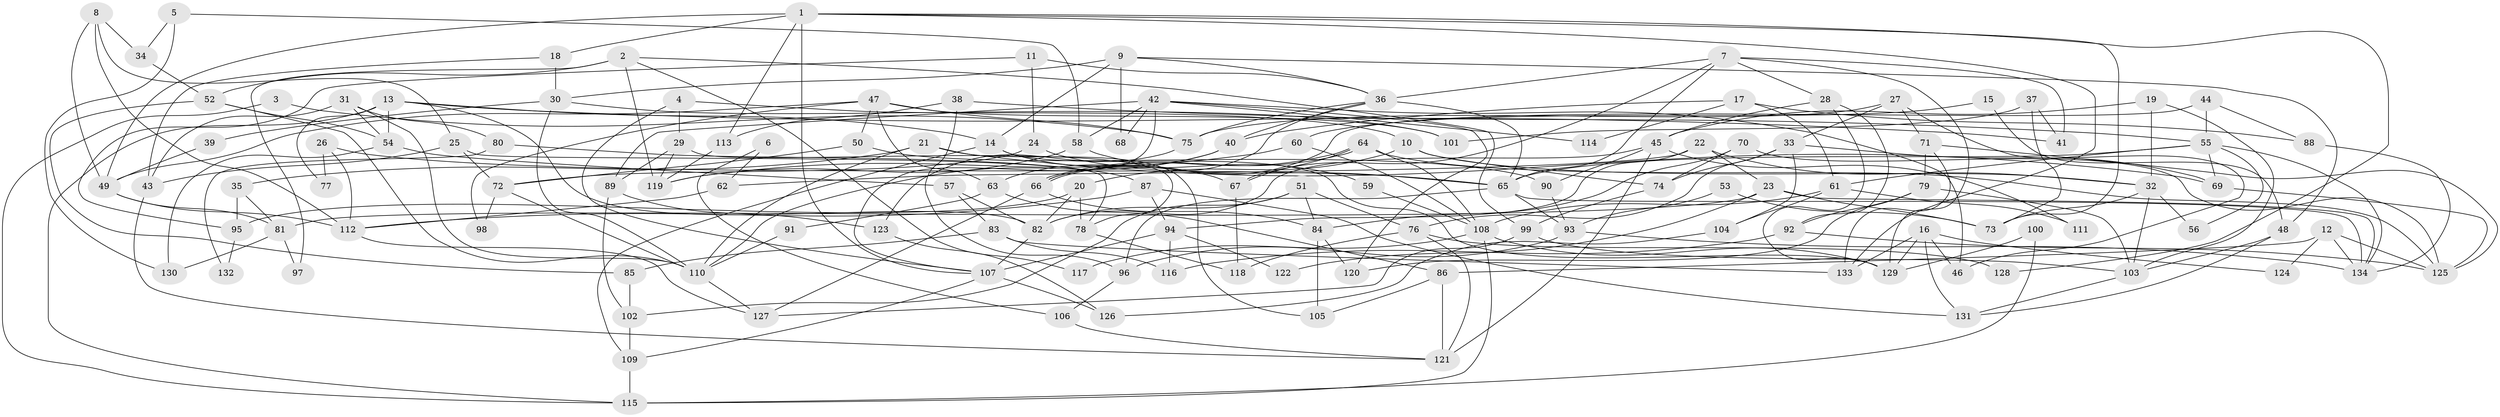 // coarse degree distribution, {7: 0.029850746268656716, 5: 0.1044776119402985, 2: 0.08955223880597014, 3: 0.2537313432835821, 11: 0.029850746268656716, 12: 0.029850746268656716, 9: 0.07462686567164178, 6: 0.14925373134328357, 10: 0.04477611940298507, 14: 0.014925373134328358, 4: 0.1044776119402985, 8: 0.04477611940298507, 20: 0.014925373134328358, 1: 0.014925373134328358}
// Generated by graph-tools (version 1.1) at 2025/18/03/04/25 18:18:45]
// undirected, 134 vertices, 268 edges
graph export_dot {
graph [start="1"]
  node [color=gray90,style=filled];
  1;
  2;
  3;
  4;
  5;
  6;
  7;
  8;
  9;
  10;
  11;
  12;
  13;
  14;
  15;
  16;
  17;
  18;
  19;
  20;
  21;
  22;
  23;
  24;
  25;
  26;
  27;
  28;
  29;
  30;
  31;
  32;
  33;
  34;
  35;
  36;
  37;
  38;
  39;
  40;
  41;
  42;
  43;
  44;
  45;
  46;
  47;
  48;
  49;
  50;
  51;
  52;
  53;
  54;
  55;
  56;
  57;
  58;
  59;
  60;
  61;
  62;
  63;
  64;
  65;
  66;
  67;
  68;
  69;
  70;
  71;
  72;
  73;
  74;
  75;
  76;
  77;
  78;
  79;
  80;
  81;
  82;
  83;
  84;
  85;
  86;
  87;
  88;
  89;
  90;
  91;
  92;
  93;
  94;
  95;
  96;
  97;
  98;
  99;
  100;
  101;
  102;
  103;
  104;
  105;
  106;
  107;
  108;
  109;
  110;
  111;
  112;
  113;
  114;
  115;
  116;
  117;
  118;
  119;
  120;
  121;
  122;
  123;
  124;
  125;
  126;
  127;
  128;
  129;
  130;
  131;
  132;
  133;
  134;
  1 -- 133;
  1 -- 49;
  1 -- 18;
  1 -- 73;
  1 -- 107;
  1 -- 113;
  1 -- 128;
  2 -- 119;
  2 -- 52;
  2 -- 97;
  2 -- 99;
  2 -- 117;
  3 -- 115;
  3 -- 75;
  4 -- 107;
  4 -- 10;
  4 -- 29;
  5 -- 58;
  5 -- 130;
  5 -- 34;
  6 -- 106;
  6 -- 62;
  7 -- 65;
  7 -- 28;
  7 -- 36;
  7 -- 41;
  7 -- 67;
  7 -- 129;
  8 -- 34;
  8 -- 49;
  8 -- 25;
  8 -- 112;
  9 -- 14;
  9 -- 36;
  9 -- 30;
  9 -- 48;
  9 -- 68;
  10 -- 32;
  10 -- 74;
  10 -- 20;
  11 -- 95;
  11 -- 36;
  11 -- 24;
  12 -- 125;
  12 -- 86;
  12 -- 124;
  12 -- 134;
  13 -- 82;
  13 -- 14;
  13 -- 41;
  13 -- 54;
  13 -- 77;
  13 -- 115;
  14 -- 109;
  14 -- 129;
  14 -- 67;
  15 -- 60;
  15 -- 48;
  16 -- 131;
  16 -- 133;
  16 -- 46;
  16 -- 124;
  16 -- 129;
  17 -- 61;
  17 -- 40;
  17 -- 88;
  17 -- 114;
  18 -- 30;
  18 -- 43;
  19 -- 103;
  19 -- 45;
  19 -- 32;
  20 -- 82;
  20 -- 78;
  20 -- 95;
  21 -- 110;
  21 -- 69;
  21 -- 35;
  21 -- 105;
  22 -- 94;
  22 -- 32;
  22 -- 23;
  22 -- 62;
  23 -- 73;
  23 -- 81;
  23 -- 122;
  23 -- 134;
  24 -- 72;
  24 -- 59;
  25 -- 43;
  25 -- 72;
  25 -- 78;
  26 -- 112;
  26 -- 65;
  26 -- 77;
  27 -- 46;
  27 -- 33;
  27 -- 71;
  27 -- 75;
  28 -- 129;
  28 -- 92;
  28 -- 45;
  29 -- 78;
  29 -- 89;
  29 -- 119;
  30 -- 110;
  30 -- 39;
  30 -- 101;
  31 -- 110;
  31 -- 43;
  31 -- 54;
  31 -- 80;
  32 -- 103;
  32 -- 56;
  32 -- 73;
  33 -- 76;
  33 -- 69;
  33 -- 74;
  33 -- 104;
  34 -- 52;
  35 -- 81;
  35 -- 95;
  36 -- 66;
  36 -- 40;
  36 -- 65;
  36 -- 75;
  37 -- 41;
  37 -- 73;
  37 -- 101;
  38 -- 55;
  38 -- 96;
  38 -- 113;
  39 -- 49;
  40 -- 63;
  40 -- 110;
  42 -- 58;
  42 -- 107;
  42 -- 46;
  42 -- 68;
  42 -- 89;
  42 -- 114;
  42 -- 120;
  43 -- 121;
  44 -- 55;
  44 -- 88;
  44 -- 66;
  45 -- 82;
  45 -- 90;
  45 -- 111;
  45 -- 121;
  47 -- 75;
  47 -- 101;
  47 -- 49;
  47 -- 50;
  47 -- 63;
  47 -- 98;
  48 -- 103;
  48 -- 131;
  49 -- 112;
  49 -- 81;
  50 -- 90;
  50 -- 72;
  51 -- 102;
  51 -- 84;
  51 -- 76;
  51 -- 82;
  52 -- 54;
  52 -- 110;
  52 -- 85;
  53 -- 73;
  53 -- 93;
  54 -- 57;
  54 -- 130;
  55 -- 134;
  55 -- 65;
  55 -- 56;
  55 -- 61;
  55 -- 69;
  57 -- 82;
  57 -- 83;
  58 -- 65;
  58 -- 119;
  59 -- 108;
  60 -- 119;
  60 -- 108;
  61 -- 108;
  61 -- 104;
  61 -- 111;
  62 -- 112;
  63 -- 86;
  63 -- 91;
  64 -- 67;
  64 -- 66;
  64 -- 66;
  64 -- 108;
  64 -- 125;
  65 -- 134;
  65 -- 93;
  65 -- 96;
  66 -- 84;
  66 -- 127;
  67 -- 118;
  69 -- 125;
  70 -- 74;
  70 -- 125;
  70 -- 84;
  71 -- 125;
  71 -- 79;
  71 -- 133;
  72 -- 98;
  72 -- 110;
  74 -- 99;
  75 -- 123;
  76 -- 118;
  76 -- 121;
  76 -- 128;
  78 -- 118;
  79 -- 120;
  79 -- 92;
  79 -- 103;
  80 -- 87;
  80 -- 132;
  81 -- 97;
  81 -- 130;
  82 -- 107;
  83 -- 85;
  83 -- 116;
  83 -- 133;
  84 -- 105;
  84 -- 120;
  85 -- 102;
  86 -- 121;
  86 -- 105;
  87 -- 112;
  87 -- 131;
  87 -- 94;
  88 -- 134;
  89 -- 102;
  89 -- 123;
  90 -- 93;
  91 -- 110;
  92 -- 116;
  92 -- 125;
  93 -- 134;
  93 -- 96;
  94 -- 107;
  94 -- 116;
  94 -- 122;
  95 -- 132;
  96 -- 106;
  99 -- 127;
  99 -- 103;
  100 -- 115;
  100 -- 129;
  102 -- 109;
  103 -- 131;
  104 -- 126;
  106 -- 121;
  107 -- 126;
  107 -- 109;
  108 -- 129;
  108 -- 115;
  108 -- 117;
  109 -- 115;
  110 -- 127;
  112 -- 127;
  113 -- 119;
  123 -- 126;
}
